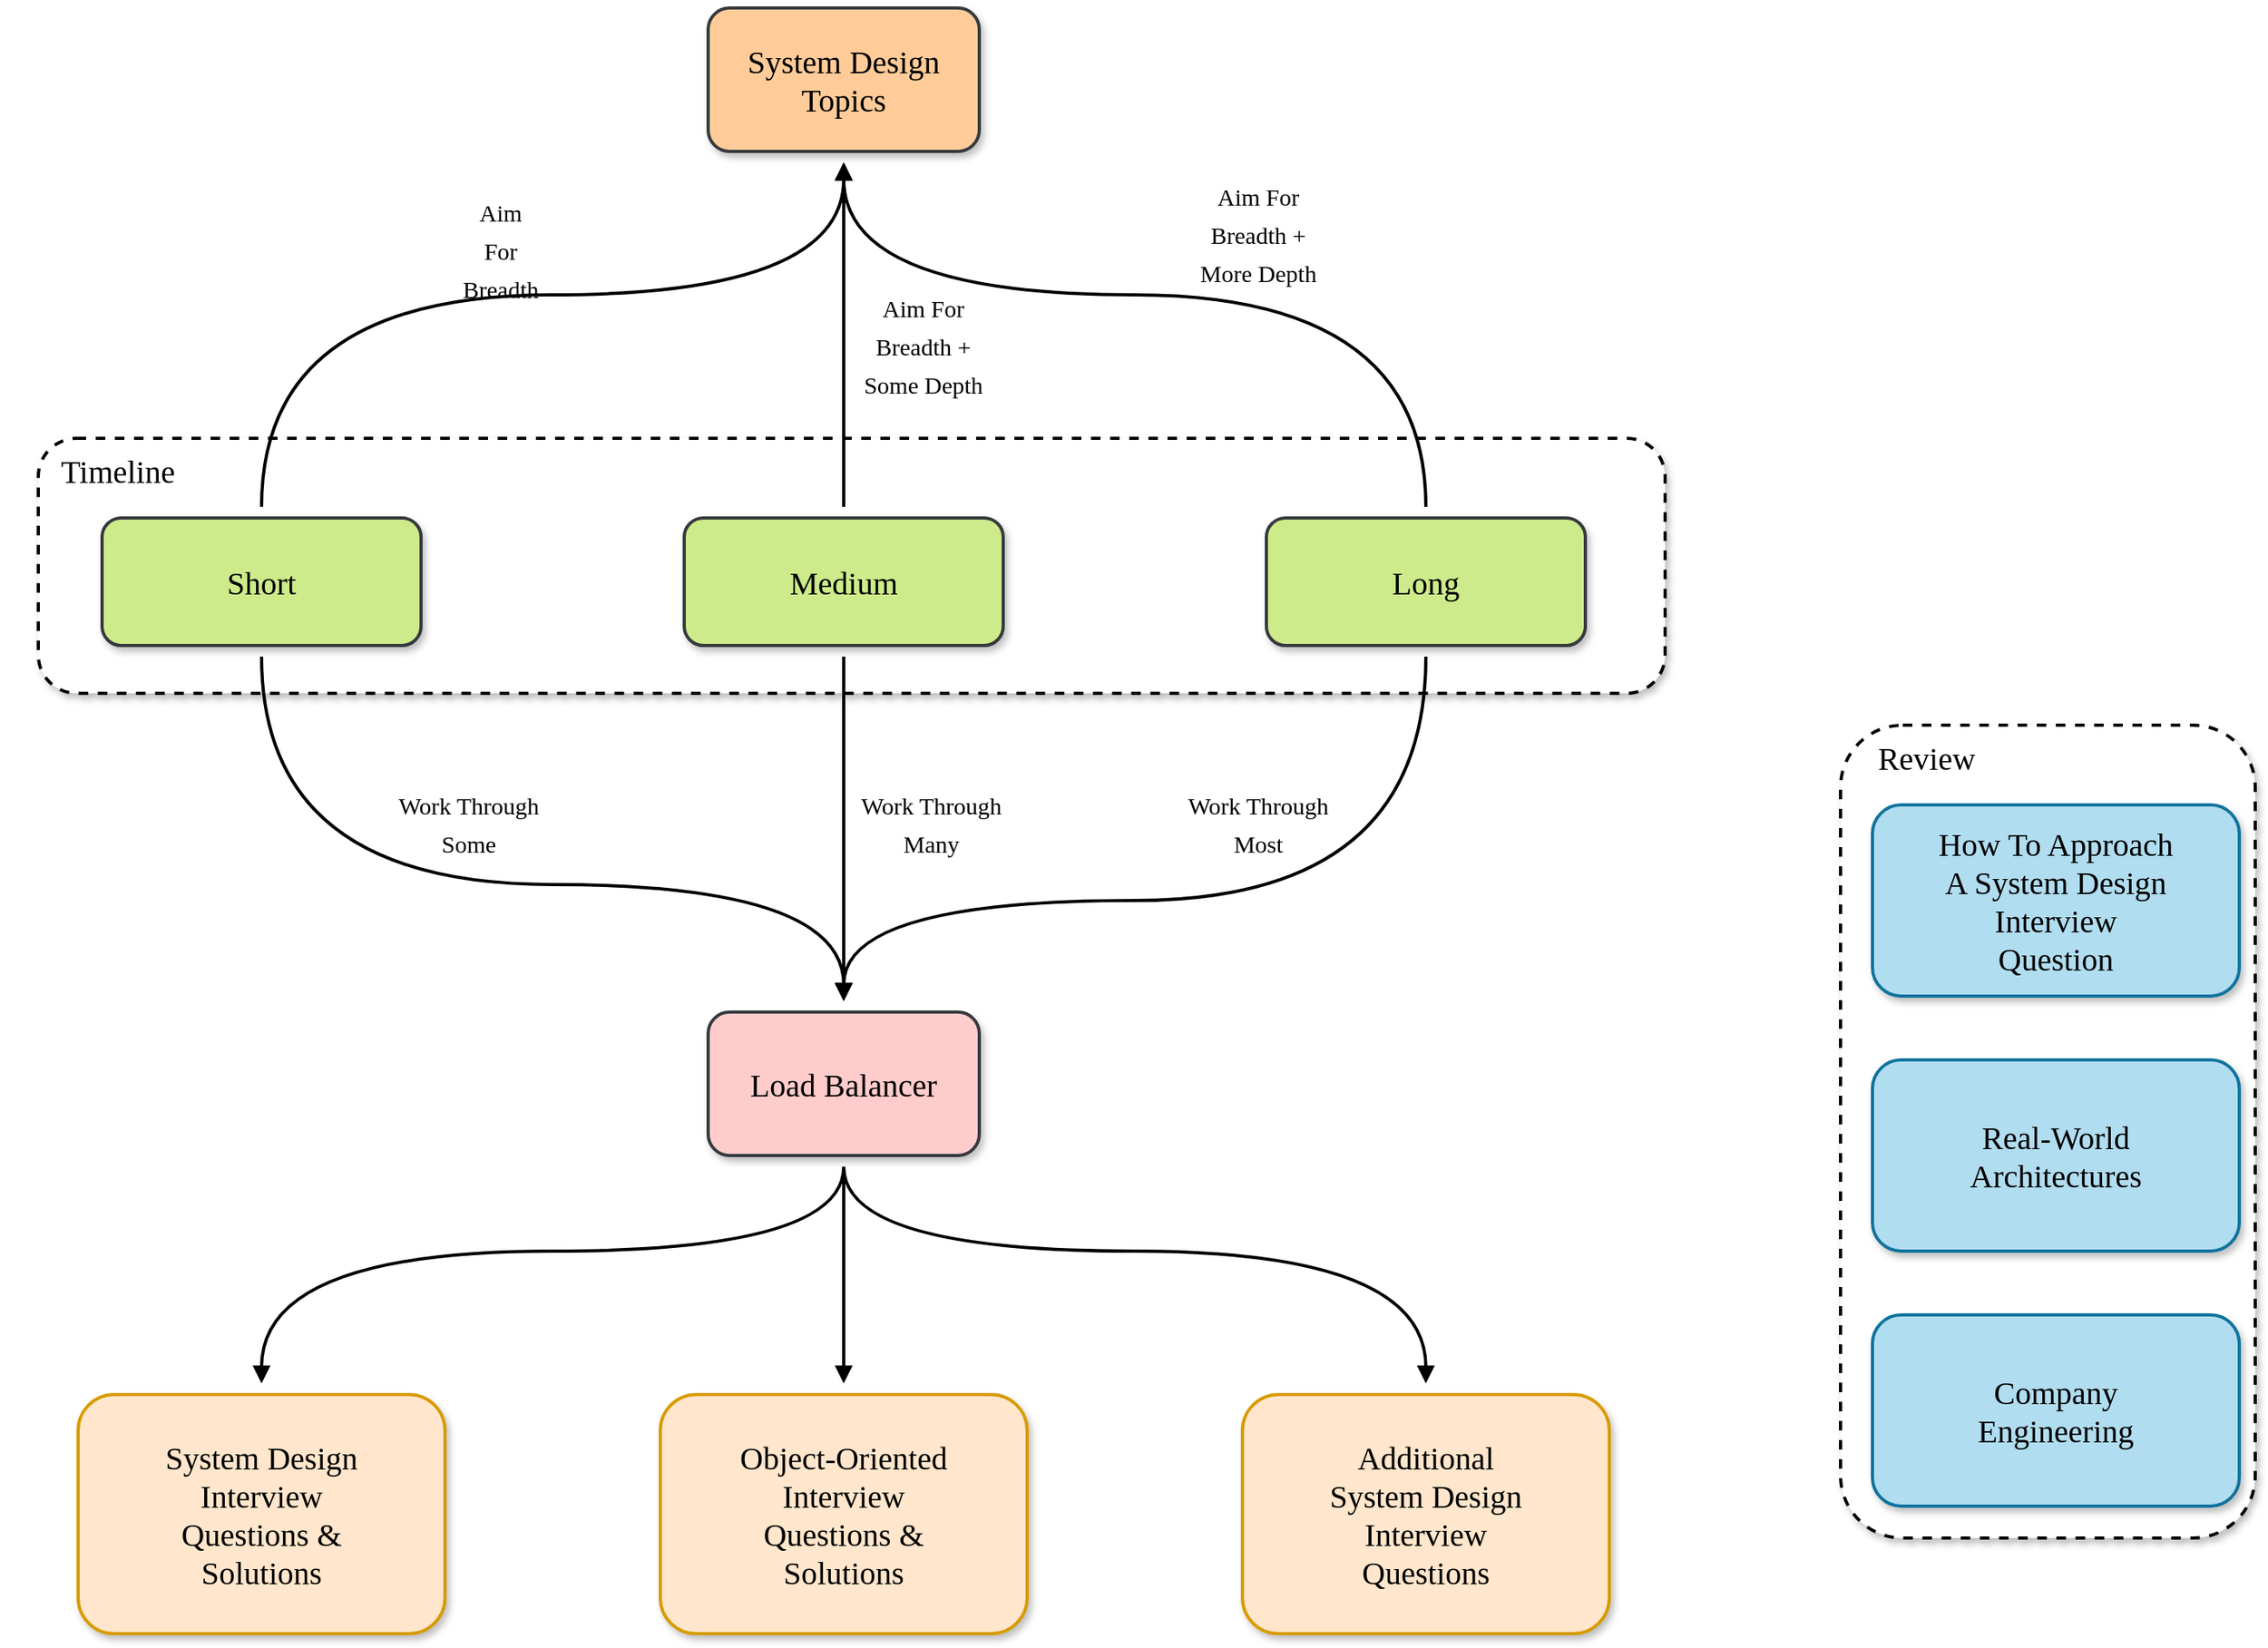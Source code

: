 <mxfile version="14.2.3" type="github">
  <diagram id="NqyCnbZN6kODUQMSMAi1" name="Page-1">
    <mxGraphModel dx="2636" dy="2175" grid="1" gridSize="10" guides="1" tooltips="1" connect="1" arrows="1" fold="1" page="1" pageScale="1" pageWidth="827" pageHeight="1169" math="0" shadow="0">
      <root>
        <mxCell id="0" />
        <mxCell id="1" parent="0" />
        <mxCell id="g1aVogyMOjofy3Zighcp-1" value="" style="rounded=1;whiteSpace=wrap;html=1;shadow=1;glass=0;dashed=1;strokeWidth=2;fontFamily=Comic Sans MS;fontSize=20;" vertex="1" parent="1">
          <mxGeometry x="360" y="270" width="260" height="510" as="geometry" />
        </mxCell>
        <mxCell id="g1aVogyMOjofy3Zighcp-2" value="" style="rounded=1;whiteSpace=wrap;html=1;shadow=1;glass=0;dashed=1;strokeWidth=2;fontFamily=Comic Sans MS;fontSize=20;fontStyle=0" vertex="1" parent="1">
          <mxGeometry x="-770" y="90" width="1020" height="160" as="geometry" />
        </mxCell>
        <mxCell id="g1aVogyMOjofy3Zighcp-3" value="&lt;span style=&quot;font-size: 20px&quot;&gt;System Design&lt;br&gt;Topics&lt;br&gt;&lt;/span&gt;" style="rounded=1;whiteSpace=wrap;html=1;fontFamily=Comic Sans MS;glass=0;strokeWidth=2;perimeterSpacing=7;shadow=1;fillColor=#ffcc99;strokeColor=#36393d;fontStyle=0" vertex="1" parent="1">
          <mxGeometry x="-350" y="-180" width="170" height="90" as="geometry" />
        </mxCell>
        <mxCell id="g1aVogyMOjofy3Zighcp-4" style="edgeStyle=orthogonalEdgeStyle;curved=1;rounded=1;orthogonalLoop=1;jettySize=auto;html=1;exitX=0.5;exitY=0;exitDx=0;exitDy=0;entryX=0.5;entryY=1;entryDx=0;entryDy=0;endArrow=block;endFill=1;strokeWidth=2;fontFamily=Comic Sans MS;fontSize=20;fontStyle=0" edge="1" parent="1" source="g1aVogyMOjofy3Zighcp-6" target="g1aVogyMOjofy3Zighcp-3">
          <mxGeometry relative="1" as="geometry">
            <Array as="points">
              <mxPoint x="-630" />
              <mxPoint x="-265" />
            </Array>
          </mxGeometry>
        </mxCell>
        <mxCell id="g1aVogyMOjofy3Zighcp-5" style="edgeStyle=orthogonalEdgeStyle;curved=1;rounded=1;orthogonalLoop=1;jettySize=auto;html=1;entryX=0.5;entryY=0;entryDx=0;entryDy=0;endArrow=block;endFill=1;strokeWidth=2;fontFamily=Comic Sans MS;fontSize=20;fontStyle=0" edge="1" parent="1" source="g1aVogyMOjofy3Zighcp-6" target="g1aVogyMOjofy3Zighcp-20">
          <mxGeometry relative="1" as="geometry">
            <Array as="points">
              <mxPoint x="-630" y="370" />
              <mxPoint x="-265" y="370" />
            </Array>
          </mxGeometry>
        </mxCell>
        <mxCell id="g1aVogyMOjofy3Zighcp-6" value="&lt;span style=&quot;font-size: 20px&quot;&gt;Short&lt;/span&gt;" style="rounded=1;whiteSpace=wrap;html=1;fontFamily=Comic Sans MS;glass=0;strokeWidth=2;perimeterSpacing=7;shadow=1;fillColor=#cdeb8b;strokeColor=#36393d;fontStyle=0" vertex="1" parent="1">
          <mxGeometry x="-730" y="140" width="200" height="80" as="geometry" />
        </mxCell>
        <mxCell id="g1aVogyMOjofy3Zighcp-7" style="edgeStyle=orthogonalEdgeStyle;curved=1;rounded=1;orthogonalLoop=1;jettySize=auto;html=1;exitX=0.5;exitY=0;exitDx=0;exitDy=0;endArrow=block;endFill=1;strokeWidth=2;fontFamily=Comic Sans MS;fontSize=20;fontStyle=0" edge="1" parent="1" source="g1aVogyMOjofy3Zighcp-9" target="g1aVogyMOjofy3Zighcp-3">
          <mxGeometry relative="1" as="geometry" />
        </mxCell>
        <mxCell id="g1aVogyMOjofy3Zighcp-8" style="edgeStyle=orthogonalEdgeStyle;curved=1;rounded=1;orthogonalLoop=1;jettySize=auto;html=1;exitX=0.5;exitY=1;exitDx=0;exitDy=0;entryX=0.5;entryY=0;entryDx=0;entryDy=0;endArrow=block;endFill=1;strokeWidth=2;fontFamily=Comic Sans MS;fontSize=20;fontStyle=0" edge="1" parent="1" source="g1aVogyMOjofy3Zighcp-9" target="g1aVogyMOjofy3Zighcp-20">
          <mxGeometry relative="1" as="geometry" />
        </mxCell>
        <mxCell id="g1aVogyMOjofy3Zighcp-9" value="&lt;span style=&quot;font-size: 20px&quot;&gt;Medium&lt;/span&gt;" style="rounded=1;whiteSpace=wrap;html=1;fontFamily=Comic Sans MS;glass=0;strokeWidth=2;perimeterSpacing=7;shadow=1;fillColor=#cdeb8b;strokeColor=#36393d;fontStyle=0" vertex="1" parent="1">
          <mxGeometry x="-365" y="140" width="200" height="80" as="geometry" />
        </mxCell>
        <mxCell id="g1aVogyMOjofy3Zighcp-10" style="edgeStyle=orthogonalEdgeStyle;curved=1;rounded=1;orthogonalLoop=1;jettySize=auto;html=1;exitX=0.5;exitY=0;exitDx=0;exitDy=0;entryX=0.5;entryY=1;entryDx=0;entryDy=0;endArrow=block;endFill=1;strokeWidth=2;fontFamily=Comic Sans MS;fontSize=20;fontStyle=0" edge="1" parent="1" source="g1aVogyMOjofy3Zighcp-12" target="g1aVogyMOjofy3Zighcp-3">
          <mxGeometry relative="1" as="geometry">
            <Array as="points">
              <mxPoint x="100" />
              <mxPoint x="-265" />
            </Array>
          </mxGeometry>
        </mxCell>
        <mxCell id="g1aVogyMOjofy3Zighcp-11" style="edgeStyle=orthogonalEdgeStyle;curved=1;rounded=1;orthogonalLoop=1;jettySize=auto;html=1;exitX=0.5;exitY=1;exitDx=0;exitDy=0;entryX=0.5;entryY=0;entryDx=0;entryDy=0;endArrow=block;endFill=1;strokeWidth=2;fontFamily=Comic Sans MS;fontSize=20;fontStyle=0" edge="1" parent="1" source="g1aVogyMOjofy3Zighcp-12" target="g1aVogyMOjofy3Zighcp-20">
          <mxGeometry relative="1" as="geometry">
            <Array as="points">
              <mxPoint x="100" y="380" />
              <mxPoint x="-265" y="380" />
            </Array>
          </mxGeometry>
        </mxCell>
        <mxCell id="g1aVogyMOjofy3Zighcp-12" value="&lt;span style=&quot;font-size: 20px&quot;&gt;Long&lt;/span&gt;" style="rounded=1;whiteSpace=wrap;html=1;fontFamily=Comic Sans MS;glass=0;strokeWidth=2;perimeterSpacing=7;shadow=1;fillColor=#cdeb8b;strokeColor=#36393d;fontStyle=0" vertex="1" parent="1">
          <mxGeometry y="140" width="200" height="80" as="geometry" />
        </mxCell>
        <mxCell id="g1aVogyMOjofy3Zighcp-13" value="Timeline" style="text;html=1;strokeColor=none;fillColor=none;align=center;verticalAlign=middle;whiteSpace=wrap;rounded=0;shadow=1;glass=0;dashed=1;fontFamily=Comic Sans MS;fontSize=20;fontStyle=0" vertex="1" parent="1">
          <mxGeometry x="-790" y="100" width="140" height="20" as="geometry" />
        </mxCell>
        <mxCell id="g1aVogyMOjofy3Zighcp-14" value="&lt;font style=&quot;font-size: 15px&quot;&gt;Aim For&lt;br&gt;Breadth&lt;br&gt;&lt;/font&gt;" style="text;html=1;strokeColor=none;fillColor=none;align=center;verticalAlign=middle;whiteSpace=wrap;rounded=0;shadow=1;glass=0;dashed=1;fontFamily=Comic Sans MS;fontSize=20;fontStyle=0" vertex="1" parent="1">
          <mxGeometry x="-500" y="-40" width="40" height="20" as="geometry" />
        </mxCell>
        <mxCell id="g1aVogyMOjofy3Zighcp-15" value="&lt;font style=&quot;font-size: 15px&quot;&gt;Aim For&lt;br&gt;Breadth +&lt;br&gt;More Depth&lt;br&gt;&lt;/font&gt;" style="text;html=1;strokeColor=none;fillColor=none;align=center;verticalAlign=middle;whiteSpace=wrap;rounded=0;shadow=1;glass=0;dashed=1;fontFamily=Comic Sans MS;fontSize=20;fontStyle=0" vertex="1" parent="1">
          <mxGeometry x="-100" y="-50" width="190" height="20" as="geometry" />
        </mxCell>
        <mxCell id="g1aVogyMOjofy3Zighcp-16" value="&lt;font style=&quot;font-size: 15px&quot;&gt;Aim For&lt;br&gt;Breadth +&lt;br&gt;Some Depth&lt;br&gt;&lt;/font&gt;" style="text;html=1;strokeColor=none;fillColor=none;align=center;verticalAlign=middle;whiteSpace=wrap;rounded=0;shadow=1;glass=0;dashed=1;fontFamily=Comic Sans MS;fontSize=20;fontStyle=0" vertex="1" parent="1">
          <mxGeometry x="-310" y="20" width="190" height="20" as="geometry" />
        </mxCell>
        <mxCell id="g1aVogyMOjofy3Zighcp-17" style="edgeStyle=orthogonalEdgeStyle;curved=1;rounded=1;orthogonalLoop=1;jettySize=auto;html=1;exitX=0.5;exitY=1;exitDx=0;exitDy=0;endArrow=block;endFill=1;strokeWidth=2;fontFamily=Comic Sans MS;fontSize=20;fontStyle=0" edge="1" parent="1" source="g1aVogyMOjofy3Zighcp-20" target="g1aVogyMOjofy3Zighcp-25">
          <mxGeometry relative="1" as="geometry">
            <Array as="points">
              <mxPoint x="-265" y="600" />
              <mxPoint x="-630" y="600" />
            </Array>
          </mxGeometry>
        </mxCell>
        <mxCell id="g1aVogyMOjofy3Zighcp-18" style="edgeStyle=orthogonalEdgeStyle;curved=1;rounded=1;orthogonalLoop=1;jettySize=auto;html=1;exitX=0.5;exitY=1;exitDx=0;exitDy=0;entryX=0.5;entryY=0;entryDx=0;entryDy=0;endArrow=block;endFill=1;strokeWidth=2;fontFamily=Comic Sans MS;fontSize=20;fontStyle=0" edge="1" parent="1" source="g1aVogyMOjofy3Zighcp-20" target="g1aVogyMOjofy3Zighcp-24">
          <mxGeometry relative="1" as="geometry" />
        </mxCell>
        <mxCell id="g1aVogyMOjofy3Zighcp-19" style="edgeStyle=orthogonalEdgeStyle;curved=1;rounded=1;orthogonalLoop=1;jettySize=auto;html=1;exitX=0.5;exitY=1;exitDx=0;exitDy=0;endArrow=block;endFill=1;strokeWidth=2;fontFamily=Comic Sans MS;fontSize=20;fontStyle=0" edge="1" parent="1" source="g1aVogyMOjofy3Zighcp-20" target="g1aVogyMOjofy3Zighcp-26">
          <mxGeometry relative="1" as="geometry">
            <Array as="points">
              <mxPoint x="-265" y="600" />
              <mxPoint x="100" y="600" />
            </Array>
          </mxGeometry>
        </mxCell>
        <mxCell id="g1aVogyMOjofy3Zighcp-20" value="&lt;span style=&quot;font-size: 20px&quot;&gt;Load Balancer&lt;br&gt;&lt;/span&gt;" style="rounded=1;whiteSpace=wrap;html=1;fontFamily=Comic Sans MS;glass=0;strokeWidth=2;perimeterSpacing=7;shadow=1;fillColor=#ffcccc;strokeColor=#36393d;fontStyle=0" vertex="1" parent="1">
          <mxGeometry x="-350" y="450" width="170" height="90" as="geometry" />
        </mxCell>
        <mxCell id="g1aVogyMOjofy3Zighcp-21" value="&lt;font style=&quot;font-size: 15px&quot;&gt;Work Through&lt;br&gt;Some&lt;br&gt;&lt;/font&gt;" style="text;html=1;strokeColor=none;fillColor=none;align=center;verticalAlign=middle;whiteSpace=wrap;rounded=0;shadow=1;glass=0;dashed=1;fontFamily=Comic Sans MS;fontSize=20;fontStyle=0" vertex="1" parent="1">
          <mxGeometry x="-560" y="320" width="120" height="20" as="geometry" />
        </mxCell>
        <mxCell id="g1aVogyMOjofy3Zighcp-22" value="&lt;font style=&quot;font-size: 15px&quot;&gt;Work Through&lt;br&gt;Many&lt;br&gt;&lt;/font&gt;" style="text;html=1;strokeColor=none;fillColor=none;align=center;verticalAlign=middle;whiteSpace=wrap;rounded=0;shadow=1;glass=0;dashed=1;fontFamily=Comic Sans MS;fontSize=20;fontStyle=0" vertex="1" parent="1">
          <mxGeometry x="-270" y="320" width="120" height="20" as="geometry" />
        </mxCell>
        <mxCell id="g1aVogyMOjofy3Zighcp-23" value="&lt;font style=&quot;font-size: 15px&quot;&gt;Work Through&lt;br&gt;Most&lt;br&gt;&lt;/font&gt;" style="text;html=1;strokeColor=none;fillColor=none;align=center;verticalAlign=middle;whiteSpace=wrap;rounded=0;shadow=1;glass=0;dashed=1;fontFamily=Comic Sans MS;fontSize=20;fontStyle=0" vertex="1" parent="1">
          <mxGeometry x="-65" y="320" width="120" height="20" as="geometry" />
        </mxCell>
        <mxCell id="g1aVogyMOjofy3Zighcp-24" value="&lt;span style=&quot;font-size: 20px&quot;&gt;Object-Oriented&lt;br&gt;Interview&lt;br&gt;Questions &amp;amp;&lt;br&gt;Solutions&lt;br&gt;&lt;/span&gt;" style="rounded=1;whiteSpace=wrap;html=1;fontFamily=Comic Sans MS;glass=0;strokeWidth=2;perimeterSpacing=7;shadow=1;fillColor=#ffe6cc;strokeColor=#d79b00;fontStyle=0" vertex="1" parent="1">
          <mxGeometry x="-380" y="690" width="230" height="150" as="geometry" />
        </mxCell>
        <mxCell id="g1aVogyMOjofy3Zighcp-25" value="&lt;span style=&quot;font-size: 20px&quot;&gt;System Design&lt;br&gt;Interview&lt;br&gt;Questions &amp;amp;&lt;br&gt;Solutions&lt;br&gt;&lt;/span&gt;" style="rounded=1;whiteSpace=wrap;html=1;fontFamily=Comic Sans MS;glass=0;strokeWidth=2;perimeterSpacing=7;shadow=1;fillColor=#ffe6cc;strokeColor=#d79b00;fontStyle=0" vertex="1" parent="1">
          <mxGeometry x="-745" y="690" width="230" height="150" as="geometry" />
        </mxCell>
        <mxCell id="g1aVogyMOjofy3Zighcp-26" value="&lt;span style=&quot;font-size: 20px&quot;&gt;Additional&lt;br&gt;System Design&lt;br&gt;Interview&lt;br&gt;Questions&lt;br&gt;&lt;/span&gt;" style="rounded=1;whiteSpace=wrap;html=1;fontFamily=Comic Sans MS;glass=0;strokeWidth=2;perimeterSpacing=7;shadow=1;fillColor=#ffe6cc;strokeColor=#d79b00;fontStyle=0" vertex="1" parent="1">
          <mxGeometry x="-15" y="690" width="230" height="150" as="geometry" />
        </mxCell>
        <mxCell id="g1aVogyMOjofy3Zighcp-27" value="&lt;span style=&quot;font-size: 20px&quot;&gt;&lt;span&gt;How To Approach&lt;br&gt;&lt;/span&gt;A System Design&lt;br&gt;Interview&lt;br&gt;Question&lt;br&gt;&lt;/span&gt;" style="rounded=1;whiteSpace=wrap;html=1;fontFamily=Comic Sans MS;glass=0;strokeWidth=2;perimeterSpacing=7;shadow=1;fillColor=#b1ddf0;strokeColor=#10739e;fontStyle=0" vertex="1" parent="1">
          <mxGeometry x="380" y="320" width="230" height="120" as="geometry" />
        </mxCell>
        <mxCell id="g1aVogyMOjofy3Zighcp-28" value="&lt;span style=&quot;font-size: 20px&quot;&gt;Real-World&lt;br&gt;Architectures&lt;br&gt;&lt;/span&gt;" style="rounded=1;whiteSpace=wrap;html=1;fontFamily=Comic Sans MS;glass=0;strokeWidth=2;perimeterSpacing=7;shadow=1;fillColor=#b1ddf0;strokeColor=#10739e;fontStyle=0" vertex="1" parent="1">
          <mxGeometry x="380" y="480" width="230" height="120" as="geometry" />
        </mxCell>
        <mxCell id="g1aVogyMOjofy3Zighcp-29" value="&lt;span style=&quot;font-size: 20px&quot;&gt;Company&lt;br&gt;Engineering&lt;br&gt;&lt;/span&gt;" style="rounded=1;whiteSpace=wrap;html=1;fontFamily=Comic Sans MS;glass=0;strokeWidth=2;perimeterSpacing=7;shadow=1;fillColor=#b1ddf0;strokeColor=#10739e;fontStyle=0" vertex="1" parent="1">
          <mxGeometry x="380" y="640" width="230" height="120" as="geometry" />
        </mxCell>
        <mxCell id="g1aVogyMOjofy3Zighcp-30" value="Review" style="text;html=1;strokeColor=none;fillColor=none;align=center;verticalAlign=middle;whiteSpace=wrap;rounded=0;shadow=1;glass=0;dashed=1;fontFamily=Comic Sans MS;fontSize=20;" vertex="1" parent="1">
          <mxGeometry x="366" y="280" width="96" height="20" as="geometry" />
        </mxCell>
      </root>
    </mxGraphModel>
  </diagram>
</mxfile>
